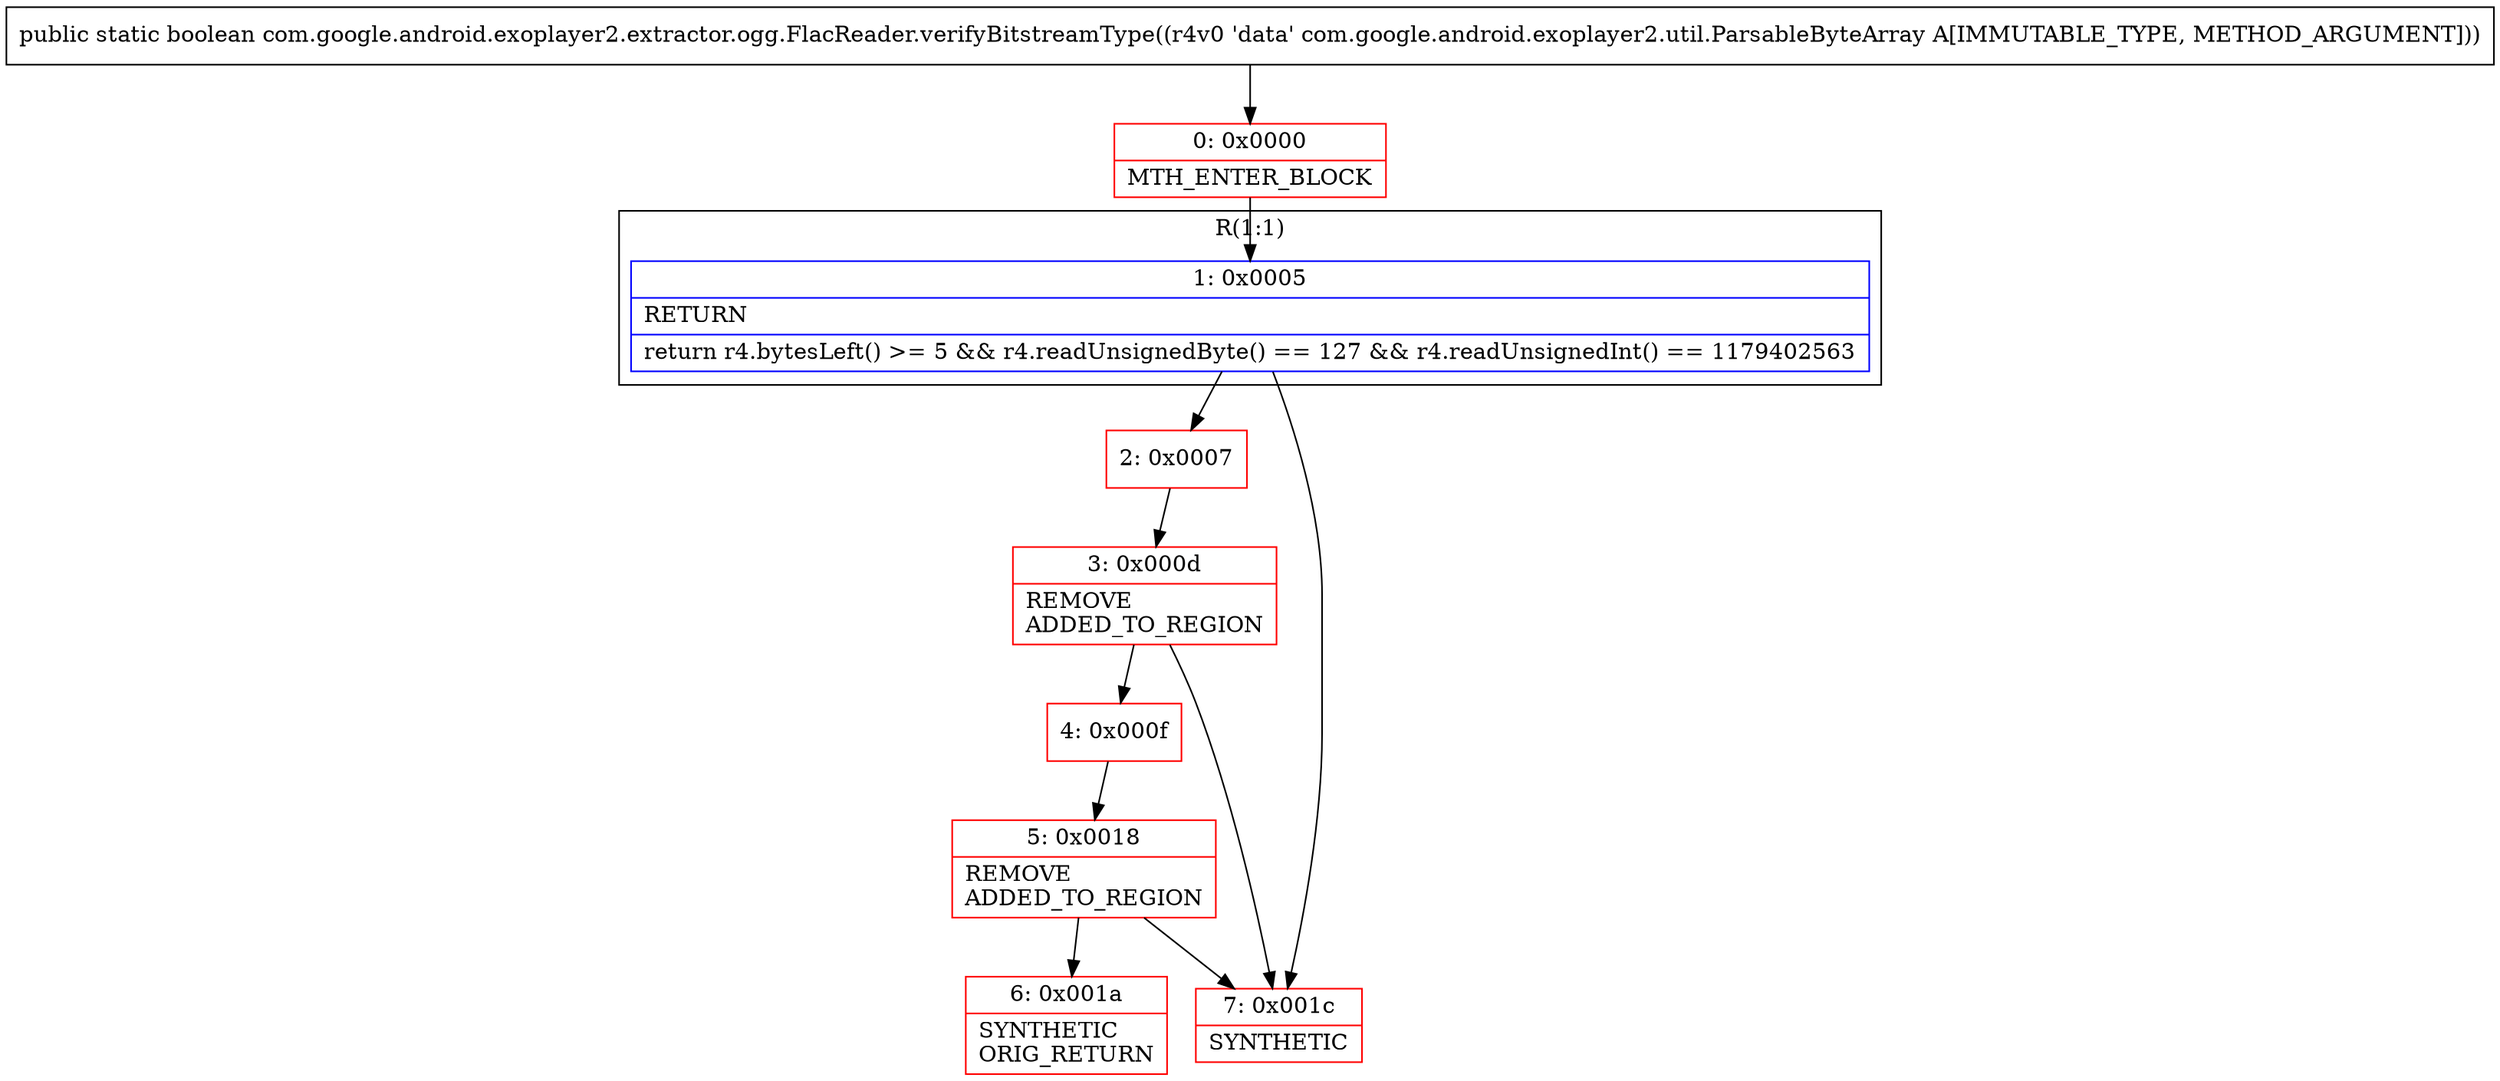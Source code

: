 digraph "CFG forcom.google.android.exoplayer2.extractor.ogg.FlacReader.verifyBitstreamType(Lcom\/google\/android\/exoplayer2\/util\/ParsableByteArray;)Z" {
subgraph cluster_Region_631167037 {
label = "R(1:1)";
node [shape=record,color=blue];
Node_1 [shape=record,label="{1\:\ 0x0005|RETURN\l|return r4.bytesLeft() \>= 5 && r4.readUnsignedByte() == 127 && r4.readUnsignedInt() == 1179402563\l}"];
}
Node_0 [shape=record,color=red,label="{0\:\ 0x0000|MTH_ENTER_BLOCK\l}"];
Node_2 [shape=record,color=red,label="{2\:\ 0x0007}"];
Node_3 [shape=record,color=red,label="{3\:\ 0x000d|REMOVE\lADDED_TO_REGION\l}"];
Node_4 [shape=record,color=red,label="{4\:\ 0x000f}"];
Node_5 [shape=record,color=red,label="{5\:\ 0x0018|REMOVE\lADDED_TO_REGION\l}"];
Node_6 [shape=record,color=red,label="{6\:\ 0x001a|SYNTHETIC\lORIG_RETURN\l}"];
Node_7 [shape=record,color=red,label="{7\:\ 0x001c|SYNTHETIC\l}"];
MethodNode[shape=record,label="{public static boolean com.google.android.exoplayer2.extractor.ogg.FlacReader.verifyBitstreamType((r4v0 'data' com.google.android.exoplayer2.util.ParsableByteArray A[IMMUTABLE_TYPE, METHOD_ARGUMENT])) }"];
MethodNode -> Node_0;
Node_1 -> Node_2;
Node_1 -> Node_7;
Node_0 -> Node_1;
Node_2 -> Node_3;
Node_3 -> Node_4;
Node_3 -> Node_7;
Node_4 -> Node_5;
Node_5 -> Node_6;
Node_5 -> Node_7;
}

